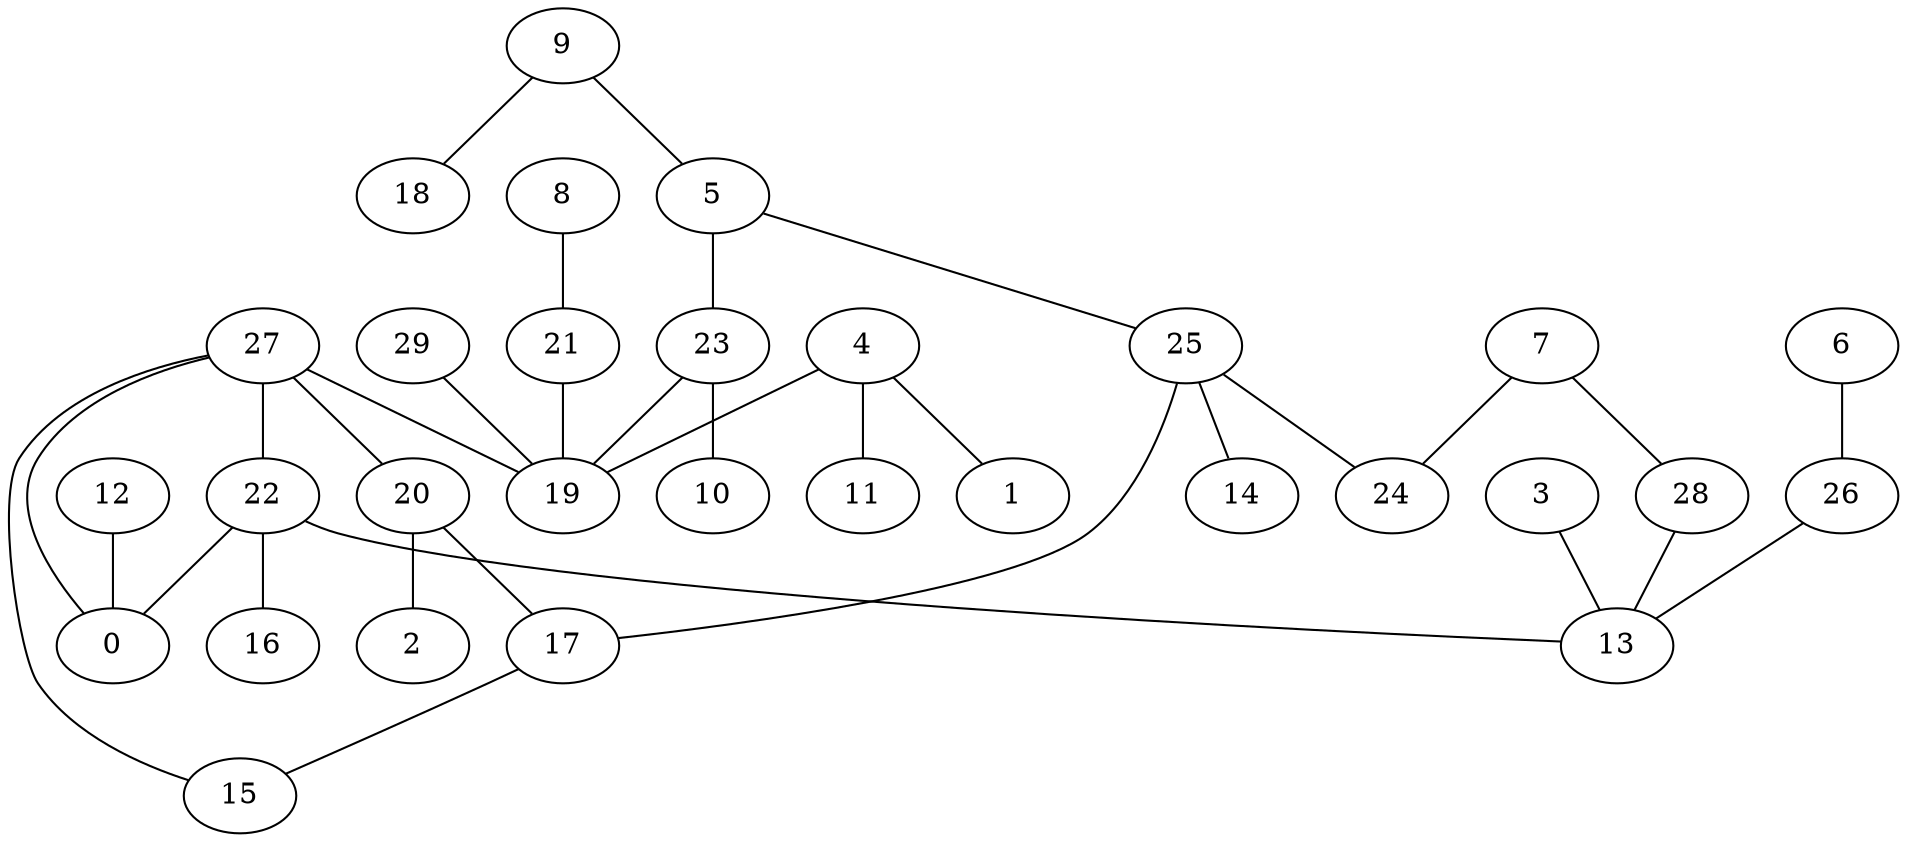 digraph GG_graph {

subgraph G_graph {
edge [color = black]
"5" -> "25" [dir = none]
"5" -> "23" [dir = none]
"29" -> "19" [dir = none]
"20" -> "2" [dir = none]
"26" -> "13" [dir = none]
"21" -> "19" [dir = none]
"23" -> "10" [dir = none]
"23" -> "19" [dir = none]
"22" -> "16" [dir = none]
"22" -> "0" [dir = none]
"22" -> "13" [dir = none]
"9" -> "18" [dir = none]
"9" -> "5" [dir = none]
"28" -> "13" [dir = none]
"17" -> "15" [dir = none]
"27" -> "15" [dir = none]
"27" -> "19" [dir = none]
"27" -> "22" [dir = none]
"27" -> "20" [dir = none]
"7" -> "28" [dir = none]
"25" -> "24" [dir = none]
"25" -> "14" [dir = none]
"4" -> "1" [dir = none]
"4" -> "11" [dir = none]
"4" -> "19" [dir = none]
"12" -> "0" [dir = none]
"8" -> "21" [dir = none]
"6" -> "26" [dir = none]
"3" -> "13" [dir = none]
"25" -> "17" [dir = none]
"20" -> "17" [dir = none]
"27" -> "0" [dir = none]
"7" -> "24" [dir = none]
}

}
